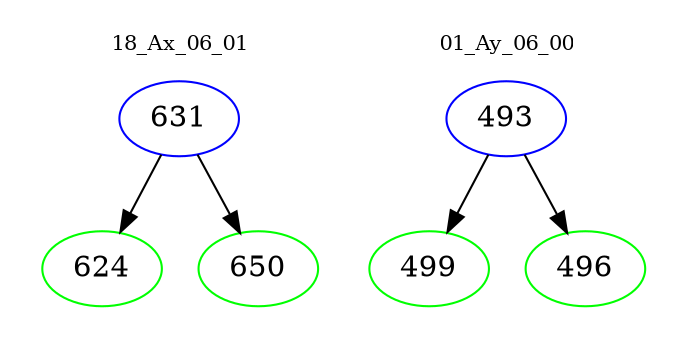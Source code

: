 digraph{
subgraph cluster_0 {
color = white
label = "18_Ax_06_01";
fontsize=10;
T0_631 [label="631", color="blue"]
T0_631 -> T0_624 [color="black"]
T0_624 [label="624", color="green"]
T0_631 -> T0_650 [color="black"]
T0_650 [label="650", color="green"]
}
subgraph cluster_1 {
color = white
label = "01_Ay_06_00";
fontsize=10;
T1_493 [label="493", color="blue"]
T1_493 -> T1_499 [color="black"]
T1_499 [label="499", color="green"]
T1_493 -> T1_496 [color="black"]
T1_496 [label="496", color="green"]
}
}
